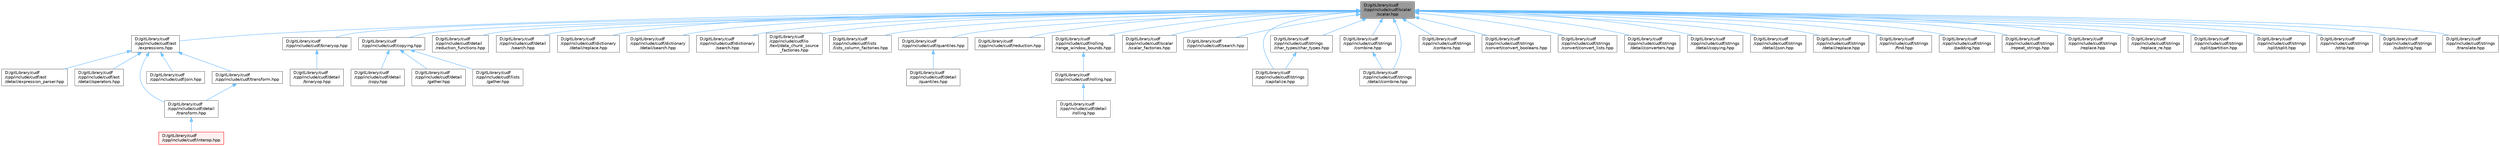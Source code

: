 digraph "D:/gitLibrary/cudf/cpp/include/cudf/scalar/scalar.hpp"
{
 // LATEX_PDF_SIZE
  bgcolor="transparent";
  edge [fontname=Helvetica,fontsize=10,labelfontname=Helvetica,labelfontsize=10];
  node [fontname=Helvetica,fontsize=10,shape=box,height=0.2,width=0.4];
  Node1 [id="Node000001",label="D:/gitLibrary/cudf\l/cpp/include/cudf/scalar\l/scalar.hpp",height=0.2,width=0.4,color="gray40", fillcolor="grey60", style="filled", fontcolor="black",tooltip="Class definitions for cudf::scalar"];
  Node1 -> Node2 [id="edge1_Node000001_Node000002",dir="back",color="steelblue1",style="solid",tooltip=" "];
  Node2 [id="Node000002",label="D:/gitLibrary/cudf\l/cpp/include/cudf/ast\l/expressions.hpp",height=0.2,width=0.4,color="grey40", fillcolor="white", style="filled",URL="$expressions_8hpp.html",tooltip=" "];
  Node2 -> Node3 [id="edge2_Node000002_Node000003",dir="back",color="steelblue1",style="solid",tooltip=" "];
  Node3 [id="Node000003",label="D:/gitLibrary/cudf\l/cpp/include/cudf/ast\l/detail/expression_parser.hpp",height=0.2,width=0.4,color="grey40", fillcolor="white", style="filled",URL="$expression__parser_8hpp.html",tooltip=" "];
  Node2 -> Node4 [id="edge3_Node000002_Node000004",dir="back",color="steelblue1",style="solid",tooltip=" "];
  Node4 [id="Node000004",label="D:/gitLibrary/cudf\l/cpp/include/cudf/ast\l/detail/operators.hpp",height=0.2,width=0.4,color="grey40", fillcolor="white", style="filled",URL="$operators_8hpp.html",tooltip=" "];
  Node2 -> Node5 [id="edge4_Node000002_Node000005",dir="back",color="steelblue1",style="solid",tooltip=" "];
  Node5 [id="Node000005",label="D:/gitLibrary/cudf\l/cpp/include/cudf/detail\l/transform.hpp",height=0.2,width=0.4,color="grey40", fillcolor="white", style="filled",URL="$detail_2transform_8hpp.html",tooltip=" "];
  Node5 -> Node6 [id="edge5_Node000005_Node000006",dir="back",color="steelblue1",style="solid",tooltip=" "];
  Node6 [id="Node000006",label="D:/gitLibrary/cudf\l/cpp/include/cudf/interop.hpp",height=0.2,width=0.4,color="red", fillcolor="#FFF0F0", style="filled",URL="$interop_8hpp.html",tooltip=" "];
  Node2 -> Node8 [id="edge6_Node000002_Node000008",dir="back",color="steelblue1",style="solid",tooltip=" "];
  Node8 [id="Node000008",label="D:/gitLibrary/cudf\l/cpp/include/cudf/join.hpp",height=0.2,width=0.4,color="grey40", fillcolor="white", style="filled",URL="$join_8hpp.html",tooltip=" "];
  Node2 -> Node9 [id="edge7_Node000002_Node000009",dir="back",color="steelblue1",style="solid",tooltip=" "];
  Node9 [id="Node000009",label="D:/gitLibrary/cudf\l/cpp/include/cudf/transform.hpp",height=0.2,width=0.4,color="grey40", fillcolor="white", style="filled",URL="$transform_8hpp.html",tooltip="Column APIs for transforming rows"];
  Node9 -> Node5 [id="edge8_Node000009_Node000005",dir="back",color="steelblue1",style="solid",tooltip=" "];
  Node1 -> Node10 [id="edge9_Node000001_Node000010",dir="back",color="steelblue1",style="solid",tooltip=" "];
  Node10 [id="Node000010",label="D:/gitLibrary/cudf\l/cpp/include/cudf/binaryop.hpp",height=0.2,width=0.4,color="grey40", fillcolor="white", style="filled",URL="$binaryop_8hpp.html",tooltip="Column APIs for binary ops"];
  Node10 -> Node11 [id="edge10_Node000010_Node000011",dir="back",color="steelblue1",style="solid",tooltip=" "];
  Node11 [id="Node000011",label="D:/gitLibrary/cudf\l/cpp/include/cudf/detail\l/binaryop.hpp",height=0.2,width=0.4,color="grey40", fillcolor="white", style="filled",URL="$detail_2binaryop_8hpp.html",tooltip=" "];
  Node1 -> Node12 [id="edge11_Node000001_Node000012",dir="back",color="steelblue1",style="solid",tooltip=" "];
  Node12 [id="Node000012",label="D:/gitLibrary/cudf\l/cpp/include/cudf/copying.hpp",height=0.2,width=0.4,color="grey40", fillcolor="white", style="filled",URL="$copying_8hpp.html",tooltip="Column APIs for gather, scatter, split, slice, etc."];
  Node12 -> Node13 [id="edge12_Node000012_Node000013",dir="back",color="steelblue1",style="solid",tooltip=" "];
  Node13 [id="Node000013",label="D:/gitLibrary/cudf\l/cpp/include/cudf/detail\l/copy.hpp",height=0.2,width=0.4,color="grey40", fillcolor="white", style="filled",URL="$copy_8hpp.html",tooltip=" "];
  Node12 -> Node14 [id="edge13_Node000012_Node000014",dir="back",color="steelblue1",style="solid",tooltip=" "];
  Node14 [id="Node000014",label="D:/gitLibrary/cudf\l/cpp/include/cudf/detail\l/gather.hpp",height=0.2,width=0.4,color="grey40", fillcolor="white", style="filled",URL="$detail_2gather_8hpp.html",tooltip=" "];
  Node12 -> Node15 [id="edge14_Node000012_Node000015",dir="back",color="steelblue1",style="solid",tooltip=" "];
  Node15 [id="Node000015",label="D:/gitLibrary/cudf\l/cpp/include/cudf/lists\l/gather.hpp",height=0.2,width=0.4,color="grey40", fillcolor="white", style="filled",URL="$lists_2gather_8hpp.html",tooltip=" "];
  Node1 -> Node16 [id="edge15_Node000001_Node000016",dir="back",color="steelblue1",style="solid",tooltip=" "];
  Node16 [id="Node000016",label="D:/gitLibrary/cudf\l/cpp/include/cudf/detail\l/reduction_functions.hpp",height=0.2,width=0.4,color="grey40", fillcolor="white", style="filled",URL="$reduction__functions_8hpp.html",tooltip=" "];
  Node1 -> Node17 [id="edge16_Node000001_Node000017",dir="back",color="steelblue1",style="solid",tooltip=" "];
  Node17 [id="Node000017",label="D:/gitLibrary/cudf\l/cpp/include/cudf/detail\l/search.hpp",height=0.2,width=0.4,color="grey40", fillcolor="white", style="filled",URL="$detail_2search_8hpp.html",tooltip=" "];
  Node1 -> Node18 [id="edge17_Node000001_Node000018",dir="back",color="steelblue1",style="solid",tooltip=" "];
  Node18 [id="Node000018",label="D:/gitLibrary/cudf\l/cpp/include/cudf/dictionary\l/detail/replace.hpp",height=0.2,width=0.4,color="grey40", fillcolor="white", style="filled",URL="$dictionary_2detail_2replace_8hpp.html",tooltip=" "];
  Node1 -> Node19 [id="edge18_Node000001_Node000019",dir="back",color="steelblue1",style="solid",tooltip=" "];
  Node19 [id="Node000019",label="D:/gitLibrary/cudf\l/cpp/include/cudf/dictionary\l/detail/search.hpp",height=0.2,width=0.4,color="grey40", fillcolor="white", style="filled",URL="$dictionary_2detail_2search_8hpp.html",tooltip=" "];
  Node1 -> Node20 [id="edge19_Node000001_Node000020",dir="back",color="steelblue1",style="solid",tooltip=" "];
  Node20 [id="Node000020",label="D:/gitLibrary/cudf\l/cpp/include/cudf/dictionary\l/search.hpp",height=0.2,width=0.4,color="grey40", fillcolor="white", style="filled",URL="$dictionary_2search_8hpp.html",tooltip=" "];
  Node1 -> Node21 [id="edge20_Node000001_Node000021",dir="back",color="steelblue1",style="solid",tooltip=" "];
  Node21 [id="Node000021",label="D:/gitLibrary/cudf\l/cpp/include/cudf/io\l/text/data_chunk_source\l_factories.hpp",height=0.2,width=0.4,color="grey40", fillcolor="white", style="filled",URL="$data__chunk__source__factories_8hpp.html",tooltip=" "];
  Node1 -> Node22 [id="edge21_Node000001_Node000022",dir="back",color="steelblue1",style="solid",tooltip=" "];
  Node22 [id="Node000022",label="D:/gitLibrary/cudf\l/cpp/include/cudf/lists\l/lists_column_factories.hpp",height=0.2,width=0.4,color="grey40", fillcolor="white", style="filled",URL="$lists__column__factories_8hpp.html",tooltip=" "];
  Node1 -> Node23 [id="edge22_Node000001_Node000023",dir="back",color="steelblue1",style="solid",tooltip=" "];
  Node23 [id="Node000023",label="D:/gitLibrary/cudf\l/cpp/include/cudf/quantiles.hpp",height=0.2,width=0.4,color="grey40", fillcolor="white", style="filled",URL="$quantiles_8hpp.html",tooltip=" "];
  Node23 -> Node24 [id="edge23_Node000023_Node000024",dir="back",color="steelblue1",style="solid",tooltip=" "];
  Node24 [id="Node000024",label="D:/gitLibrary/cudf\l/cpp/include/cudf/detail\l/quantiles.hpp",height=0.2,width=0.4,color="grey40", fillcolor="white", style="filled",URL="$detail_2quantiles_8hpp.html",tooltip=" "];
  Node1 -> Node25 [id="edge24_Node000001_Node000025",dir="back",color="steelblue1",style="solid",tooltip=" "];
  Node25 [id="Node000025",label="D:/gitLibrary/cudf\l/cpp/include/cudf/reduction.hpp",height=0.2,width=0.4,color="grey40", fillcolor="white", style="filled",URL="$reduction_8hpp.html",tooltip=" "];
  Node1 -> Node26 [id="edge25_Node000001_Node000026",dir="back",color="steelblue1",style="solid",tooltip=" "];
  Node26 [id="Node000026",label="D:/gitLibrary/cudf\l/cpp/include/cudf/rolling\l/range_window_bounds.hpp",height=0.2,width=0.4,color="grey40", fillcolor="white", style="filled",URL="$range__window__bounds_8hpp.html",tooltip=" "];
  Node26 -> Node27 [id="edge26_Node000026_Node000027",dir="back",color="steelblue1",style="solid",tooltip=" "];
  Node27 [id="Node000027",label="D:/gitLibrary/cudf\l/cpp/include/cudf/rolling.hpp",height=0.2,width=0.4,color="grey40", fillcolor="white", style="filled",URL="$rolling_8hpp.html",tooltip=" "];
  Node27 -> Node28 [id="edge27_Node000027_Node000028",dir="back",color="steelblue1",style="solid",tooltip=" "];
  Node28 [id="Node000028",label="D:/gitLibrary/cudf\l/cpp/include/cudf/detail\l/rolling.hpp",height=0.2,width=0.4,color="grey40", fillcolor="white", style="filled",URL="$detail_2rolling_8hpp.html",tooltip=" "];
  Node1 -> Node29 [id="edge28_Node000001_Node000029",dir="back",color="steelblue1",style="solid",tooltip=" "];
  Node29 [id="Node000029",label="D:/gitLibrary/cudf\l/cpp/include/cudf/scalar\l/scalar_factories.hpp",height=0.2,width=0.4,color="grey40", fillcolor="white", style="filled",URL="$scalar__factories_8hpp.html",tooltip="Scalar factory APIs"];
  Node1 -> Node30 [id="edge29_Node000001_Node000030",dir="back",color="steelblue1",style="solid",tooltip=" "];
  Node30 [id="Node000030",label="D:/gitLibrary/cudf\l/cpp/include/cudf/search.hpp",height=0.2,width=0.4,color="grey40", fillcolor="white", style="filled",URL="$search_8hpp.html",tooltip="Column APIs for lower_bound, upper_bound, and contains"];
  Node1 -> Node31 [id="edge30_Node000001_Node000031",dir="back",color="steelblue1",style="solid",tooltip=" "];
  Node31 [id="Node000031",label="D:/gitLibrary/cudf\l/cpp/include/cudf/strings\l/capitalize.hpp",height=0.2,width=0.4,color="grey40", fillcolor="white", style="filled",URL="$capitalize_8hpp.html",tooltip=" "];
  Node1 -> Node32 [id="edge31_Node000001_Node000032",dir="back",color="steelblue1",style="solid",tooltip=" "];
  Node32 [id="Node000032",label="D:/gitLibrary/cudf\l/cpp/include/cudf/strings\l/char_types/char_types.hpp",height=0.2,width=0.4,color="grey40", fillcolor="white", style="filled",URL="$char__types_8hpp.html",tooltip=" "];
  Node32 -> Node31 [id="edge32_Node000032_Node000031",dir="back",color="steelblue1",style="solid",tooltip=" "];
  Node1 -> Node33 [id="edge33_Node000001_Node000033",dir="back",color="steelblue1",style="solid",tooltip=" "];
  Node33 [id="Node000033",label="D:/gitLibrary/cudf\l/cpp/include/cudf/strings\l/combine.hpp",height=0.2,width=0.4,color="grey40", fillcolor="white", style="filled",URL="$strings_2combine_8hpp.html",tooltip="Strings APIs for concatenate and join"];
  Node33 -> Node34 [id="edge34_Node000033_Node000034",dir="back",color="steelblue1",style="solid",tooltip=" "];
  Node34 [id="Node000034",label="D:/gitLibrary/cudf\l/cpp/include/cudf/strings\l/detail/combine.hpp",height=0.2,width=0.4,color="grey40", fillcolor="white", style="filled",URL="$strings_2detail_2combine_8hpp.html",tooltip=" "];
  Node1 -> Node35 [id="edge35_Node000001_Node000035",dir="back",color="steelblue1",style="solid",tooltip=" "];
  Node35 [id="Node000035",label="D:/gitLibrary/cudf\l/cpp/include/cudf/strings\l/contains.hpp",height=0.2,width=0.4,color="grey40", fillcolor="white", style="filled",URL="$strings_2contains_8hpp.html",tooltip="Strings APIs for regex contains, count, matches"];
  Node1 -> Node36 [id="edge36_Node000001_Node000036",dir="back",color="steelblue1",style="solid",tooltip=" "];
  Node36 [id="Node000036",label="D:/gitLibrary/cudf\l/cpp/include/cudf/strings\l/convert/convert_booleans.hpp",height=0.2,width=0.4,color="grey40", fillcolor="white", style="filled",URL="$convert__booleans_8hpp.html",tooltip=" "];
  Node1 -> Node37 [id="edge37_Node000001_Node000037",dir="back",color="steelblue1",style="solid",tooltip=" "];
  Node37 [id="Node000037",label="D:/gitLibrary/cudf\l/cpp/include/cudf/strings\l/convert/convert_lists.hpp",height=0.2,width=0.4,color="grey40", fillcolor="white", style="filled",URL="$convert__lists_8hpp.html",tooltip=" "];
  Node1 -> Node34 [id="edge38_Node000001_Node000034",dir="back",color="steelblue1",style="solid",tooltip=" "];
  Node1 -> Node38 [id="edge39_Node000001_Node000038",dir="back",color="steelblue1",style="solid",tooltip=" "];
  Node38 [id="Node000038",label="D:/gitLibrary/cudf\l/cpp/include/cudf/strings\l/detail/converters.hpp",height=0.2,width=0.4,color="grey40", fillcolor="white", style="filled",URL="$converters_8hpp.html",tooltip=" "];
  Node1 -> Node39 [id="edge40_Node000001_Node000039",dir="back",color="steelblue1",style="solid",tooltip=" "];
  Node39 [id="Node000039",label="D:/gitLibrary/cudf\l/cpp/include/cudf/strings\l/detail/copying.hpp",height=0.2,width=0.4,color="grey40", fillcolor="white", style="filled",URL="$strings_2detail_2copying_8hpp.html",tooltip=" "];
  Node1 -> Node40 [id="edge41_Node000001_Node000040",dir="back",color="steelblue1",style="solid",tooltip=" "];
  Node40 [id="Node000040",label="D:/gitLibrary/cudf\l/cpp/include/cudf/strings\l/detail/json.hpp",height=0.2,width=0.4,color="grey40", fillcolor="white", style="filled",URL="$strings_2detail_2json_8hpp.html",tooltip=" "];
  Node1 -> Node41 [id="edge42_Node000001_Node000041",dir="back",color="steelblue1",style="solid",tooltip=" "];
  Node41 [id="Node000041",label="D:/gitLibrary/cudf\l/cpp/include/cudf/strings\l/detail/replace.hpp",height=0.2,width=0.4,color="grey40", fillcolor="white", style="filled",URL="$strings_2detail_2replace_8hpp.html",tooltip=" "];
  Node1 -> Node42 [id="edge43_Node000001_Node000042",dir="back",color="steelblue1",style="solid",tooltip=" "];
  Node42 [id="Node000042",label="D:/gitLibrary/cudf\l/cpp/include/cudf/strings\l/find.hpp",height=0.2,width=0.4,color="grey40", fillcolor="white", style="filled",URL="$find_8hpp.html",tooltip=" "];
  Node1 -> Node43 [id="edge44_Node000001_Node000043",dir="back",color="steelblue1",style="solid",tooltip=" "];
  Node43 [id="Node000043",label="D:/gitLibrary/cudf\l/cpp/include/cudf/strings\l/padding.hpp",height=0.2,width=0.4,color="grey40", fillcolor="white", style="filled",URL="$padding_8hpp.html",tooltip=" "];
  Node1 -> Node44 [id="edge45_Node000001_Node000044",dir="back",color="steelblue1",style="solid",tooltip=" "];
  Node44 [id="Node000044",label="D:/gitLibrary/cudf\l/cpp/include/cudf/strings\l/repeat_strings.hpp",height=0.2,width=0.4,color="grey40", fillcolor="white", style="filled",URL="$repeat__strings_8hpp.html",tooltip="Strings APIs for copying strings."];
  Node1 -> Node45 [id="edge46_Node000001_Node000045",dir="back",color="steelblue1",style="solid",tooltip=" "];
  Node45 [id="Node000045",label="D:/gitLibrary/cudf\l/cpp/include/cudf/strings\l/replace.hpp",height=0.2,width=0.4,color="grey40", fillcolor="white", style="filled",URL="$strings_2replace_8hpp.html",tooltip=" "];
  Node1 -> Node46 [id="edge47_Node000001_Node000046",dir="back",color="steelblue1",style="solid",tooltip=" "];
  Node46 [id="Node000046",label="D:/gitLibrary/cudf\l/cpp/include/cudf/strings\l/replace_re.hpp",height=0.2,width=0.4,color="grey40", fillcolor="white", style="filled",URL="$replace__re_8hpp.html",tooltip=" "];
  Node1 -> Node47 [id="edge48_Node000001_Node000047",dir="back",color="steelblue1",style="solid",tooltip=" "];
  Node47 [id="Node000047",label="D:/gitLibrary/cudf\l/cpp/include/cudf/strings\l/split/partition.hpp",height=0.2,width=0.4,color="grey40", fillcolor="white", style="filled",URL="$partition_8hpp.html",tooltip="Strings partition APIs"];
  Node1 -> Node48 [id="edge49_Node000001_Node000048",dir="back",color="steelblue1",style="solid",tooltip=" "];
  Node48 [id="Node000048",label="D:/gitLibrary/cudf\l/cpp/include/cudf/strings\l/split/split.hpp",height=0.2,width=0.4,color="grey40", fillcolor="white", style="filled",URL="$split_8hpp.html",tooltip=" "];
  Node1 -> Node49 [id="edge50_Node000001_Node000049",dir="back",color="steelblue1",style="solid",tooltip=" "];
  Node49 [id="Node000049",label="D:/gitLibrary/cudf\l/cpp/include/cudf/strings\l/strip.hpp",height=0.2,width=0.4,color="grey40", fillcolor="white", style="filled",URL="$strip_8hpp.html",tooltip=" "];
  Node1 -> Node50 [id="edge51_Node000001_Node000050",dir="back",color="steelblue1",style="solid",tooltip=" "];
  Node50 [id="Node000050",label="D:/gitLibrary/cudf\l/cpp/include/cudf/strings\l/substring.hpp",height=0.2,width=0.4,color="grey40", fillcolor="white", style="filled",URL="$substring_8hpp.html",tooltip=" "];
  Node1 -> Node51 [id="edge52_Node000001_Node000051",dir="back",color="steelblue1",style="solid",tooltip=" "];
  Node51 [id="Node000051",label="D:/gitLibrary/cudf\l/cpp/include/cudf/strings\l/translate.hpp",height=0.2,width=0.4,color="grey40", fillcolor="white", style="filled",URL="$translate_8hpp.html",tooltip=" "];
}
